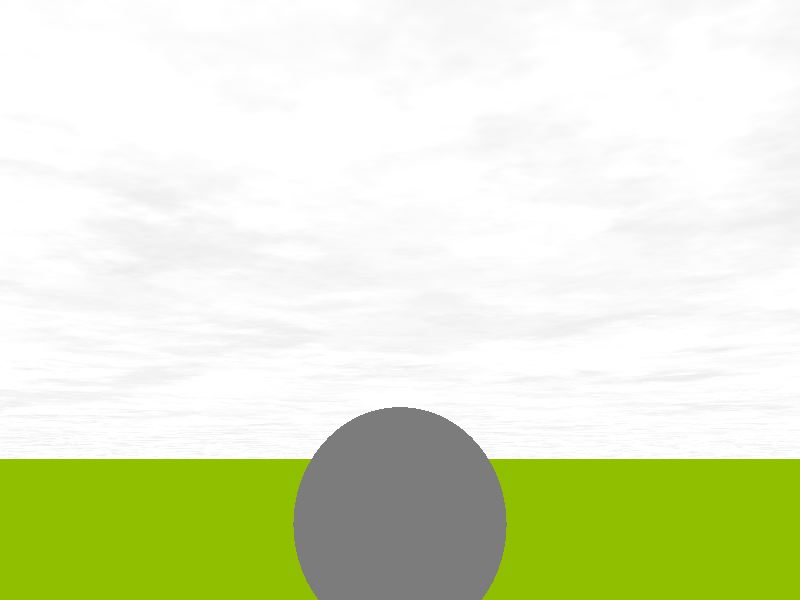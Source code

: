 // POV-Ray version 3.6/3.7 scenery file "sky03a.pov"
// author: Friedrich A. Lohmueller, Nov-2013
// homepage: http://www.f-lohmueller.de
// Shadow casting planes with clouds 
// A solution of the horizont problem without fog.
// inspired by Paul Koning
//--------------------------------------------------------------------------
#version 3.7; // 3.6;                        
global_settings{ assumed_gamma 1.0 }
#default{ finish{ ambient 0.1 diffuse 0.9 }}
//--------------------------------------------------------------------------

#include "colors.inc"
#include "textures.inc"
// camera -----------------------------------------------------------
#declare Camera_0 = camera {angle 80 
                            right    x*image_width/image_height
                            location  <0.0 , 1.0 ,-3.0>
                            look_at   <0.0 , 2.0 , 0.0>}
#declare Camera_1 = camera {angle 80   // shows shadow casting clouds
                            right    x*image_width/image_height
                            location  <0.0 , 200.0 ,-3.0>
                            look_at   <0.0 , 200.0 ,50.0>}
#declare Camera_2 = camera {angle 80   // the clouds from above
                            right    x*image_width/image_height
                            location  <0.0 , 2500 ,-3.0>
                            look_at   <0.0 , 2000 ,2000.0>}
camera{Camera_0}
// sun ---------------------------------------------------------------
light_source{<1500,2500,-2500>*100 color rgb<1,1,1> }

// sky ---------------------------------------------------------------

/* // optional with ground fog
sky_sphere{ pigment{ color rgb<0.15,0.28,0.75>*0.5}   } 
// ground fog at the horizon -----------------------------------------
fog{ fog_type   2
     distance   1000
     color      rgb<1,1,1>*0.9
     fog_offset 0.1
     fog_alt    30
     turbulence 1.8
   } //---------------------------------------------------------------
*/
// without ground fog
sky_sphere{
 pigment{ gradient y
          color_map{
          [0.0 color rgb<1,1,1>             ]
          [0.3 color rgb<0.18,0.28,0.75>*0.6]
          [1.0 color rgb<0.15,0.28,0.75>*0.5] }
          scale 1.05
          translate<0,-0.05,0>
    }
}  


// spherical cloud layer --------------------------------------------
#declare R_planet = 6000000 ;
#declare R_sky    = R_planet + 2000 ;

sphere{ <0, -R_planet, 0>, R_sky  hollow
       
        texture{ pigment{ bozo turbulence 0.75
                          octaves 6  omega 0.7 lambda 2  phase 0.00 //0.15*clock
                         color_map {
                          [0.00 color rgb <0.95, 0.95, 0.95> ]
                          [0.05 color rgb <1, 1, 1>*1.25 ]
                          [0.15 color rgb <0.85, 0.85, 0.85> ]
                          [0.55 color rgbt <1, 1, 1, 1>*1 ]
                          [1.00 color rgbt <1, 1, 1, 1>*1 ]
                         } // end color_map 
                         translate< 3, 0,-1>
                         scale <0.3, 0.4, 0.2>*3
                       } // end pigment
                              
                 #if (version = 3.7 )  finish {emission 1 diffuse 0}
                 #else                 finish { ambient 1 diffuse 0}
                 #end 
                 scale 3000
               } // end interior texture
    // no_shadow 
  }

// ground ------------------------------------------------------------
sphere{ <0, -R_planet, 0>, R_planet  
 
         texture{ pigment{color rgb<0.35,0.65,0.0>*0.8}
                  normal {bumps 0.75 scale 0.015}
                } // end of texture
      } // end of plane
//--------------------------------------------------------------------

//--------------------------------------------------------------------------
//---------------------------- objects in scene ----------------------------
//--------------------------------------------------------------------------
// a mirror sphere !!!!  
sphere{ <0,0,0>,0.6 scale <1,1,1> rotate<0,0,0> translate<0,0.7,0>
        texture{ Polished_Chrome }
      }
//--------------------------------------------------------------------------
